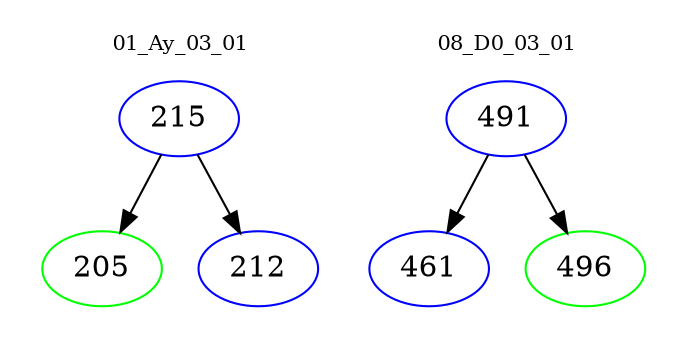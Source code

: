 digraph{
subgraph cluster_0 {
color = white
label = "01_Ay_03_01";
fontsize=10;
T0_215 [label="215", color="blue"]
T0_215 -> T0_205 [color="black"]
T0_205 [label="205", color="green"]
T0_215 -> T0_212 [color="black"]
T0_212 [label="212", color="blue"]
}
subgraph cluster_1 {
color = white
label = "08_D0_03_01";
fontsize=10;
T1_491 [label="491", color="blue"]
T1_491 -> T1_461 [color="black"]
T1_461 [label="461", color="blue"]
T1_491 -> T1_496 [color="black"]
T1_496 [label="496", color="green"]
}
}

